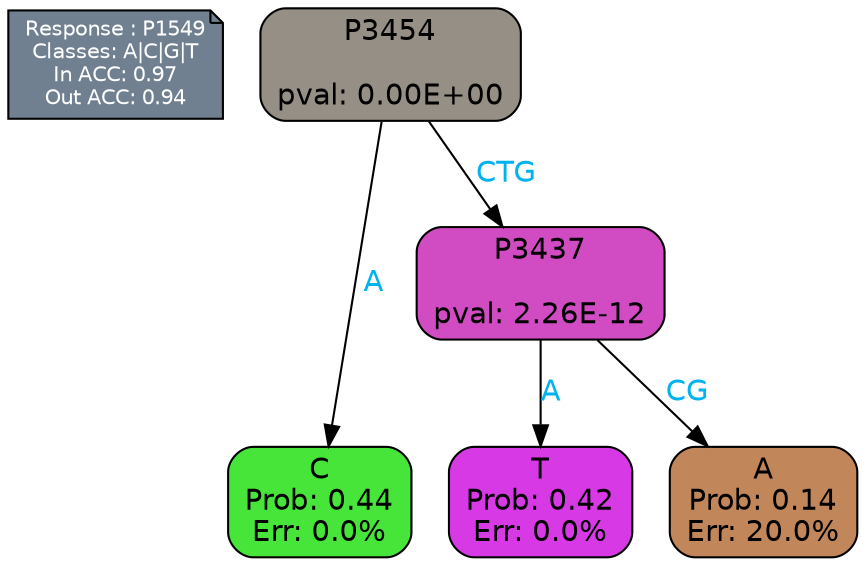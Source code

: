 digraph Tree {
node [shape=box, style="filled, rounded", color="black", fontname=helvetica] ;
graph [ranksep=equally, splines=polylines, bgcolor=transparent, dpi=600] ;
edge [fontname=helvetica] ;
LEGEND [label="Response : P1549
Classes: A|C|G|T
In ACC: 0.97
Out ACC: 0.94
",shape=note,align=left,style=filled,fillcolor="slategray",fontcolor="white",fontsize=10];1 [label="P3454

pval: 0.00E+00", fillcolor="#958f86"] ;
2 [label="C
Prob: 0.44
Err: 0.0%", fillcolor="#47e539"] ;
3 [label="P3437

pval: 2.26E-12", fillcolor="#d14cc2"] ;
4 [label="T
Prob: 0.42
Err: 0.0%", fillcolor="#d739e5"] ;
5 [label="A
Prob: 0.14
Err: 20.0%", fillcolor="#c2865b"] ;
1 -> 2 [label="A",fontcolor=deepskyblue2] ;
1 -> 3 [label="CTG",fontcolor=deepskyblue2] ;
3 -> 4 [label="A",fontcolor=deepskyblue2] ;
3 -> 5 [label="CG",fontcolor=deepskyblue2] ;
{rank = same; 2;4;5;}{rank = same; LEGEND;1;}}